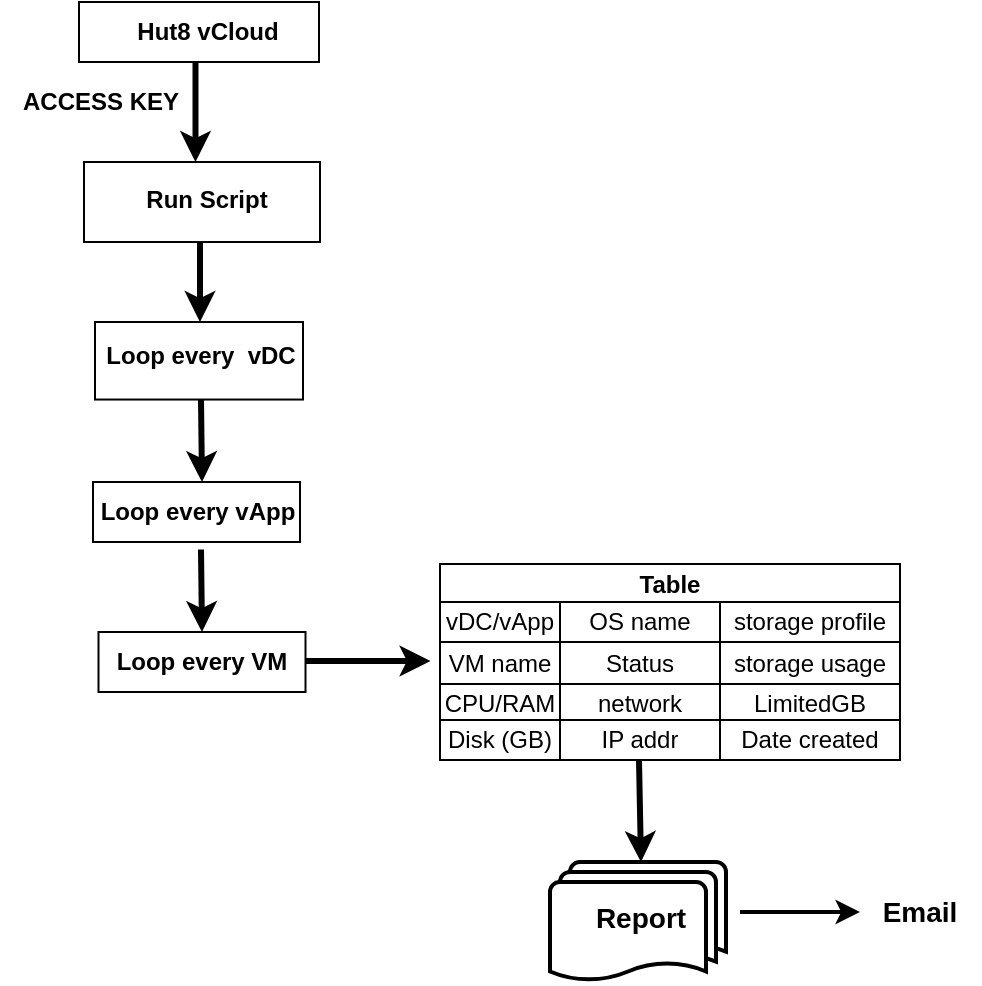 <mxfile version="20.6.0" type="github">
  <diagram id="R7Zz-geVTDIN7evffqvn" name="Page-1">
    <mxGraphModel dx="1106" dy="585" grid="1" gridSize="10" guides="1" tooltips="1" connect="1" arrows="1" fold="1" page="1" pageScale="1" pageWidth="850" pageHeight="1100" math="0" shadow="0">
      <root>
        <mxCell id="0" />
        <mxCell id="1" parent="0" />
        <mxCell id="8zN6yLC4QcvbWOYnEITf-1" value="" style="rounded=0;whiteSpace=wrap;html=1;" parent="1" vertex="1">
          <mxGeometry x="109.5" y="100" width="120" height="30" as="geometry" />
        </mxCell>
        <mxCell id="8zN6yLC4QcvbWOYnEITf-2" value="" style="rounded=0;whiteSpace=wrap;html=1;" parent="1" vertex="1">
          <mxGeometry x="112" y="180" width="118" height="40" as="geometry" />
        </mxCell>
        <mxCell id="8zN6yLC4QcvbWOYnEITf-5" value="&lt;b&gt;Hut8 vCloud&lt;/b&gt;" style="text;html=1;strokeColor=none;fillColor=none;align=center;verticalAlign=middle;whiteSpace=wrap;rounded=0;fontSize=12;" parent="1" vertex="1">
          <mxGeometry x="119.5" y="100" width="108" height="30" as="geometry" />
        </mxCell>
        <mxCell id="8zN6yLC4QcvbWOYnEITf-10" value="&lt;font style=&quot;font-size: 12px;&quot;&gt;ACCESS KEY&lt;/font&gt;" style="text;strokeColor=none;fillColor=none;html=1;fontSize=24;fontStyle=1;verticalAlign=middle;align=center;" parent="1" vertex="1">
          <mxGeometry x="70" y="130" width="100" height="31.23" as="geometry" />
        </mxCell>
        <mxCell id="8zN6yLC4QcvbWOYnEITf-11" value="&lt;div style=&quot;text-align: justify;&quot;&gt;&lt;span style=&quot;font-size: 12px;&quot;&gt;Run Script&lt;/span&gt;&lt;/div&gt;" style="text;strokeColor=none;fillColor=none;html=1;fontSize=24;fontStyle=1;verticalAlign=middle;align=center;" parent="1" vertex="1">
          <mxGeometry x="124" y="180" width="98" height="30" as="geometry" />
        </mxCell>
        <mxCell id="8zN6yLC4QcvbWOYnEITf-17" value="" style="rounded=0;whiteSpace=wrap;html=1;" parent="1" vertex="1">
          <mxGeometry x="117.5" y="260" width="104" height="38.77" as="geometry" />
        </mxCell>
        <mxCell id="8zN6yLC4QcvbWOYnEITf-18" value="&lt;div style=&quot;text-align: justify;&quot;&gt;&lt;span style=&quot;font-size: 12px;&quot;&gt;Loop every&amp;nbsp; vDC&lt;/span&gt;&lt;/div&gt;" style="text;strokeColor=none;fillColor=none;html=1;fontSize=24;fontStyle=1;verticalAlign=middle;align=center;" parent="1" vertex="1">
          <mxGeometry x="110.5" y="247.54" width="118" height="51.23" as="geometry" />
        </mxCell>
        <mxCell id="8zN6yLC4QcvbWOYnEITf-19" value="" style="endArrow=classic;html=1;rounded=0;fontSize=12;strokeWidth=3;" parent="1" edge="1">
          <mxGeometry width="50" height="50" relative="1" as="geometry">
            <mxPoint x="170" y="220" as="sourcePoint" />
            <mxPoint x="170" y="260" as="targetPoint" />
          </mxGeometry>
        </mxCell>
        <mxCell id="8zN6yLC4QcvbWOYnEITf-25" value="" style="strokeWidth=2;html=1;shape=mxgraph.flowchart.multi-document;whiteSpace=wrap;fontSize=14;fontColor=#000000;" parent="1" vertex="1">
          <mxGeometry x="345" y="530" width="88" height="60" as="geometry" />
        </mxCell>
        <mxCell id="8zN6yLC4QcvbWOYnEITf-28" value="&lt;font style=&quot;font-size: 14px;&quot; color=&quot;#000000&quot;&gt;Report&lt;/font&gt;" style="text;strokeColor=none;fillColor=none;html=1;fontSize=24;fontStyle=1;verticalAlign=middle;align=center;fontColor=#0000FF;" parent="1" vertex="1">
          <mxGeometry x="340" y="535" width="100" height="40" as="geometry" />
        </mxCell>
        <mxCell id="8zN6yLC4QcvbWOYnEITf-39" value="" style="endArrow=classic;html=1;rounded=0;strokeWidth=2;fontSize=14;fontColor=#000000;exitX=1;exitY=0.5;exitDx=0;exitDy=0;" parent="1" source="8zN6yLC4QcvbWOYnEITf-28" edge="1">
          <mxGeometry width="50" height="50" relative="1" as="geometry">
            <mxPoint x="630" y="575" as="sourcePoint" />
            <mxPoint x="500" y="555" as="targetPoint" />
          </mxGeometry>
        </mxCell>
        <mxCell id="8zN6yLC4QcvbWOYnEITf-41" value="&lt;b&gt;Email&lt;/b&gt;" style="text;html=1;strokeColor=none;fillColor=none;align=center;verticalAlign=middle;whiteSpace=wrap;rounded=0;dashed=1;dashPattern=1 4;fontSize=14;fontColor=#000000;" parent="1" vertex="1">
          <mxGeometry x="500" y="540" width="60" height="30" as="geometry" />
        </mxCell>
        <mxCell id="8zN6yLC4QcvbWOYnEITf-51" value="" style="endArrow=classic;html=1;rounded=0;fontSize=12;strokeWidth=3;" parent="1" edge="1">
          <mxGeometry width="50" height="50" relative="1" as="geometry">
            <mxPoint x="170.5" y="298.77" as="sourcePoint" />
            <mxPoint x="171" y="340" as="targetPoint" />
          </mxGeometry>
        </mxCell>
        <mxCell id="-jIE7_m0xOCDBpJjVYuc-4" value="Table" style="shape=table;startSize=19;container=1;collapsible=0;childLayout=tableLayout;fontStyle=1;align=center;" parent="1" vertex="1">
          <mxGeometry x="290" y="381" width="230" height="98" as="geometry" />
        </mxCell>
        <mxCell id="-jIE7_m0xOCDBpJjVYuc-5" value="" style="shape=tableRow;horizontal=0;startSize=0;swimlaneHead=0;swimlaneBody=0;top=0;left=0;bottom=0;right=0;collapsible=0;dropTarget=0;fillColor=none;points=[[0,0.5],[1,0.5]];portConstraint=eastwest;" parent="-jIE7_m0xOCDBpJjVYuc-4" vertex="1">
          <mxGeometry y="19" width="230" height="20" as="geometry" />
        </mxCell>
        <mxCell id="-jIE7_m0xOCDBpJjVYuc-6" value="vDC/vApp" style="shape=partialRectangle;html=1;whiteSpace=wrap;connectable=0;fillColor=none;top=0;left=0;bottom=0;right=0;overflow=hidden;" parent="-jIE7_m0xOCDBpJjVYuc-5" vertex="1">
          <mxGeometry width="60" height="20" as="geometry">
            <mxRectangle width="60" height="20" as="alternateBounds" />
          </mxGeometry>
        </mxCell>
        <mxCell id="-jIE7_m0xOCDBpJjVYuc-7" value="OS name" style="shape=partialRectangle;html=1;whiteSpace=wrap;connectable=0;fillColor=none;top=0;left=0;bottom=0;right=0;overflow=hidden;" parent="-jIE7_m0xOCDBpJjVYuc-5" vertex="1">
          <mxGeometry x="60" width="80" height="20" as="geometry">
            <mxRectangle width="80" height="20" as="alternateBounds" />
          </mxGeometry>
        </mxCell>
        <mxCell id="-jIE7_m0xOCDBpJjVYuc-8" value="storage profile" style="shape=partialRectangle;html=1;whiteSpace=wrap;connectable=0;fillColor=none;top=0;left=0;bottom=0;right=0;overflow=hidden;" parent="-jIE7_m0xOCDBpJjVYuc-5" vertex="1">
          <mxGeometry x="140" width="90" height="20" as="geometry">
            <mxRectangle width="90" height="20" as="alternateBounds" />
          </mxGeometry>
        </mxCell>
        <mxCell id="-jIE7_m0xOCDBpJjVYuc-13" value="" style="shape=tableRow;horizontal=0;startSize=0;swimlaneHead=0;swimlaneBody=0;top=0;left=0;bottom=0;right=0;collapsible=0;dropTarget=0;fillColor=none;points=[[0,0.5],[1,0.5]];portConstraint=eastwest;" parent="-jIE7_m0xOCDBpJjVYuc-4" vertex="1">
          <mxGeometry y="39" width="230" height="21" as="geometry" />
        </mxCell>
        <mxCell id="-jIE7_m0xOCDBpJjVYuc-14" value="VM name" style="shape=partialRectangle;html=1;whiteSpace=wrap;connectable=0;fillColor=none;top=0;left=0;bottom=0;right=0;overflow=hidden;" parent="-jIE7_m0xOCDBpJjVYuc-13" vertex="1">
          <mxGeometry width="60" height="21" as="geometry">
            <mxRectangle width="60" height="21" as="alternateBounds" />
          </mxGeometry>
        </mxCell>
        <mxCell id="-jIE7_m0xOCDBpJjVYuc-15" value="Status" style="shape=partialRectangle;html=1;whiteSpace=wrap;connectable=0;fillColor=none;top=0;left=0;bottom=0;right=0;overflow=hidden;" parent="-jIE7_m0xOCDBpJjVYuc-13" vertex="1">
          <mxGeometry x="60" width="80" height="21" as="geometry">
            <mxRectangle width="80" height="21" as="alternateBounds" />
          </mxGeometry>
        </mxCell>
        <mxCell id="-jIE7_m0xOCDBpJjVYuc-16" value="storage usage" style="shape=partialRectangle;html=1;whiteSpace=wrap;connectable=0;fillColor=none;top=0;left=0;bottom=0;right=0;overflow=hidden;" parent="-jIE7_m0xOCDBpJjVYuc-13" vertex="1">
          <mxGeometry x="140" width="90" height="21" as="geometry">
            <mxRectangle width="90" height="21" as="alternateBounds" />
          </mxGeometry>
        </mxCell>
        <mxCell id="-jIE7_m0xOCDBpJjVYuc-9" value="" style="shape=tableRow;horizontal=0;startSize=0;swimlaneHead=0;swimlaneBody=0;top=0;left=0;bottom=0;right=0;collapsible=0;dropTarget=0;fillColor=none;points=[[0,0.5],[1,0.5]];portConstraint=eastwest;" parent="-jIE7_m0xOCDBpJjVYuc-4" vertex="1">
          <mxGeometry y="60" width="230" height="18" as="geometry" />
        </mxCell>
        <mxCell id="-jIE7_m0xOCDBpJjVYuc-10" value="CPU/RAM" style="shape=partialRectangle;html=1;whiteSpace=wrap;connectable=0;fillColor=none;top=0;left=0;bottom=0;right=0;overflow=hidden;" parent="-jIE7_m0xOCDBpJjVYuc-9" vertex="1">
          <mxGeometry width="60" height="18" as="geometry">
            <mxRectangle width="60" height="18" as="alternateBounds" />
          </mxGeometry>
        </mxCell>
        <mxCell id="-jIE7_m0xOCDBpJjVYuc-11" value="network" style="shape=partialRectangle;html=1;whiteSpace=wrap;connectable=0;fillColor=none;top=0;left=0;bottom=0;right=0;overflow=hidden;" parent="-jIE7_m0xOCDBpJjVYuc-9" vertex="1">
          <mxGeometry x="60" width="80" height="18" as="geometry">
            <mxRectangle width="80" height="18" as="alternateBounds" />
          </mxGeometry>
        </mxCell>
        <mxCell id="-jIE7_m0xOCDBpJjVYuc-12" value="LimitedGB" style="shape=partialRectangle;html=1;whiteSpace=wrap;connectable=0;fillColor=none;top=0;left=0;bottom=0;right=0;overflow=hidden;" parent="-jIE7_m0xOCDBpJjVYuc-9" vertex="1">
          <mxGeometry x="140" width="90" height="18" as="geometry">
            <mxRectangle width="90" height="18" as="alternateBounds" />
          </mxGeometry>
        </mxCell>
        <mxCell id="-jIE7_m0xOCDBpJjVYuc-18" value="" style="shape=tableRow;horizontal=0;startSize=0;swimlaneHead=0;swimlaneBody=0;top=0;left=0;bottom=0;right=0;collapsible=0;dropTarget=0;fillColor=none;points=[[0,0.5],[1,0.5]];portConstraint=eastwest;" parent="-jIE7_m0xOCDBpJjVYuc-4" vertex="1">
          <mxGeometry y="78" width="230" height="20" as="geometry" />
        </mxCell>
        <mxCell id="-jIE7_m0xOCDBpJjVYuc-19" value="Disk (GB)" style="shape=partialRectangle;html=1;whiteSpace=wrap;connectable=0;fillColor=none;top=0;left=0;bottom=0;right=0;overflow=hidden;" parent="-jIE7_m0xOCDBpJjVYuc-18" vertex="1">
          <mxGeometry width="60" height="20" as="geometry">
            <mxRectangle width="60" height="20" as="alternateBounds" />
          </mxGeometry>
        </mxCell>
        <mxCell id="-jIE7_m0xOCDBpJjVYuc-20" value="IP addr" style="shape=partialRectangle;html=1;whiteSpace=wrap;connectable=0;fillColor=none;top=0;left=0;bottom=0;right=0;overflow=hidden;" parent="-jIE7_m0xOCDBpJjVYuc-18" vertex="1">
          <mxGeometry x="60" width="80" height="20" as="geometry">
            <mxRectangle width="80" height="20" as="alternateBounds" />
          </mxGeometry>
        </mxCell>
        <mxCell id="-jIE7_m0xOCDBpJjVYuc-21" value="Date created" style="shape=partialRectangle;html=1;whiteSpace=wrap;connectable=0;fillColor=none;top=0;left=0;bottom=0;right=0;overflow=hidden;" parent="-jIE7_m0xOCDBpJjVYuc-18" vertex="1">
          <mxGeometry x="140" width="90" height="20" as="geometry">
            <mxRectangle width="90" height="20" as="alternateBounds" />
          </mxGeometry>
        </mxCell>
        <mxCell id="-jIE7_m0xOCDBpJjVYuc-24" value="" style="endArrow=classic;html=1;rounded=0;fontSize=12;strokeWidth=3;" parent="1" edge="1">
          <mxGeometry width="50" height="50" relative="1" as="geometry">
            <mxPoint x="222.75" y="429.5" as="sourcePoint" />
            <mxPoint x="285.25" y="429.5" as="targetPoint" />
          </mxGeometry>
        </mxCell>
        <mxCell id="0w7NBog8d4p0QL6u4MI4-3" value="&lt;b&gt;Loop every vApp&lt;/b&gt;" style="rounded=0;whiteSpace=wrap;html=1;" vertex="1" parent="1">
          <mxGeometry x="116.5" y="340" width="103.5" height="30" as="geometry" />
        </mxCell>
        <mxCell id="0w7NBog8d4p0QL6u4MI4-5" value="&lt;b&gt;Loop every VM&lt;/b&gt;" style="rounded=0;whiteSpace=wrap;html=1;" vertex="1" parent="1">
          <mxGeometry x="119.25" y="415" width="103.5" height="30" as="geometry" />
        </mxCell>
        <mxCell id="0w7NBog8d4p0QL6u4MI4-6" value="" style="endArrow=classic;html=1;rounded=0;fontSize=12;strokeWidth=3;" edge="1" parent="1">
          <mxGeometry width="50" height="50" relative="1" as="geometry">
            <mxPoint x="170.5" y="373.77" as="sourcePoint" />
            <mxPoint x="171" y="415" as="targetPoint" />
          </mxGeometry>
        </mxCell>
        <mxCell id="0w7NBog8d4p0QL6u4MI4-42" value="" style="endArrow=classic;html=1;rounded=0;fontSize=12;strokeWidth=3;" edge="1" parent="1">
          <mxGeometry width="50" height="50" relative="1" as="geometry">
            <mxPoint x="389.5" y="479" as="sourcePoint" />
            <mxPoint x="390.5" y="530" as="targetPoint" />
          </mxGeometry>
        </mxCell>
        <mxCell id="0w7NBog8d4p0QL6u4MI4-43" value="" style="endArrow=classic;html=1;rounded=0;fontSize=12;strokeWidth=3;" edge="1" parent="1">
          <mxGeometry width="50" height="50" relative="1" as="geometry">
            <mxPoint x="167.75" y="130" as="sourcePoint" />
            <mxPoint x="167.75" y="180" as="targetPoint" />
          </mxGeometry>
        </mxCell>
      </root>
    </mxGraphModel>
  </diagram>
</mxfile>

